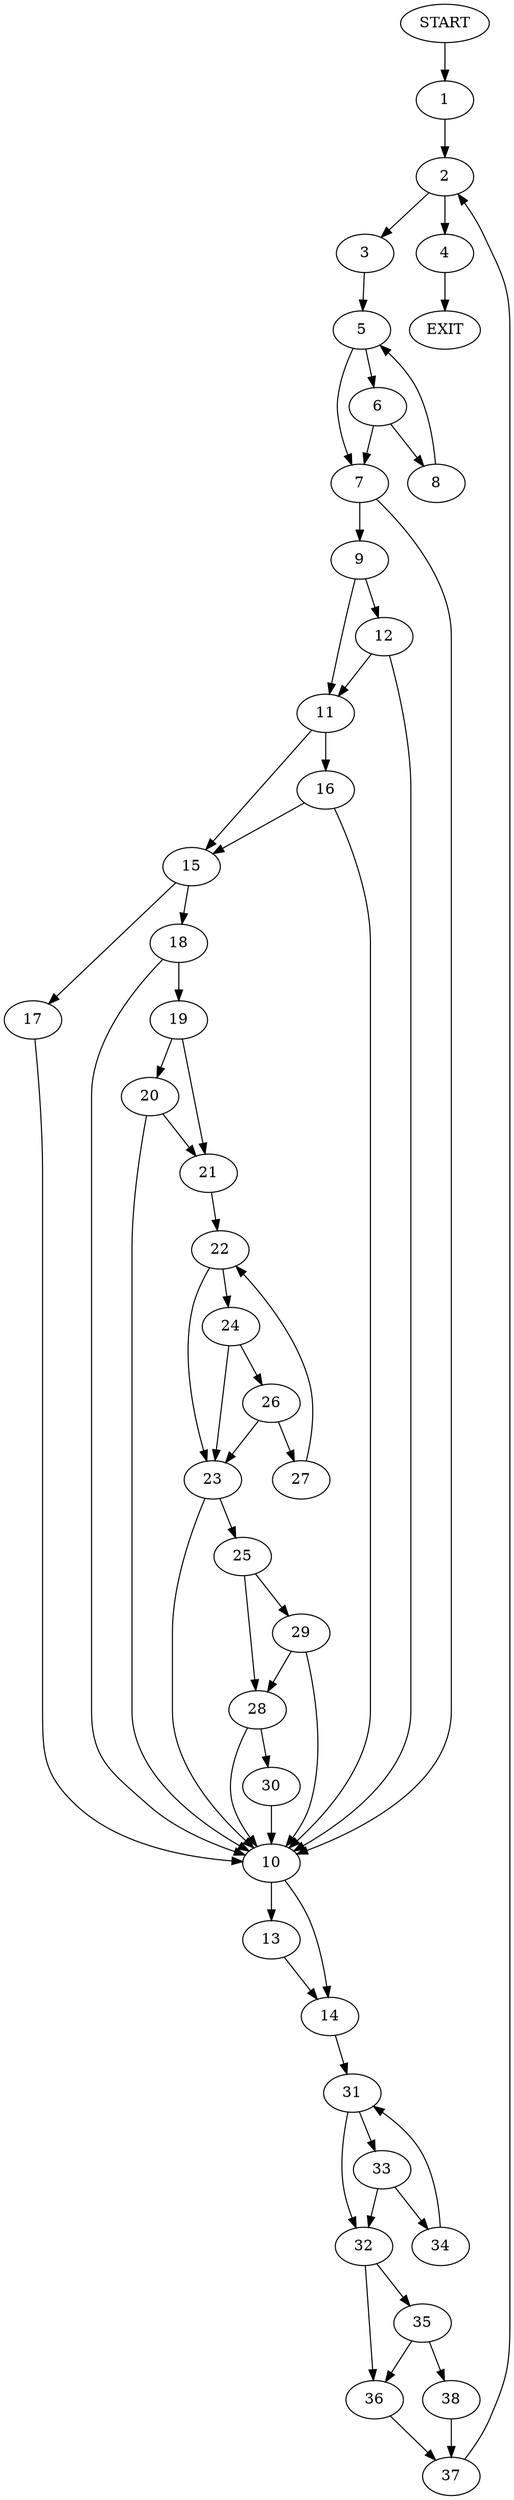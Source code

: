 digraph {
0 [label="START"]
39 [label="EXIT"]
0 -> 1
1 -> 2
2 -> 3
2 -> 4
4 -> 39
3 -> 5
5 -> 6
5 -> 7
6 -> 8
6 -> 7
7 -> 9
7 -> 10
8 -> 5
9 -> 11
9 -> 12
10 -> 13
10 -> 14
11 -> 15
11 -> 16
12 -> 11
12 -> 10
16 -> 15
16 -> 10
15 -> 17
15 -> 18
18 -> 10
18 -> 19
17 -> 10
19 -> 20
19 -> 21
20 -> 10
20 -> 21
21 -> 22
22 -> 23
22 -> 24
23 -> 25
23 -> 10
24 -> 23
24 -> 26
26 -> 23
26 -> 27
27 -> 22
25 -> 28
25 -> 29
29 -> 28
29 -> 10
28 -> 30
28 -> 10
30 -> 10
14 -> 31
13 -> 14
31 -> 32
31 -> 33
33 -> 32
33 -> 34
32 -> 35
32 -> 36
34 -> 31
36 -> 37
35 -> 36
35 -> 38
38 -> 37
37 -> 2
}
